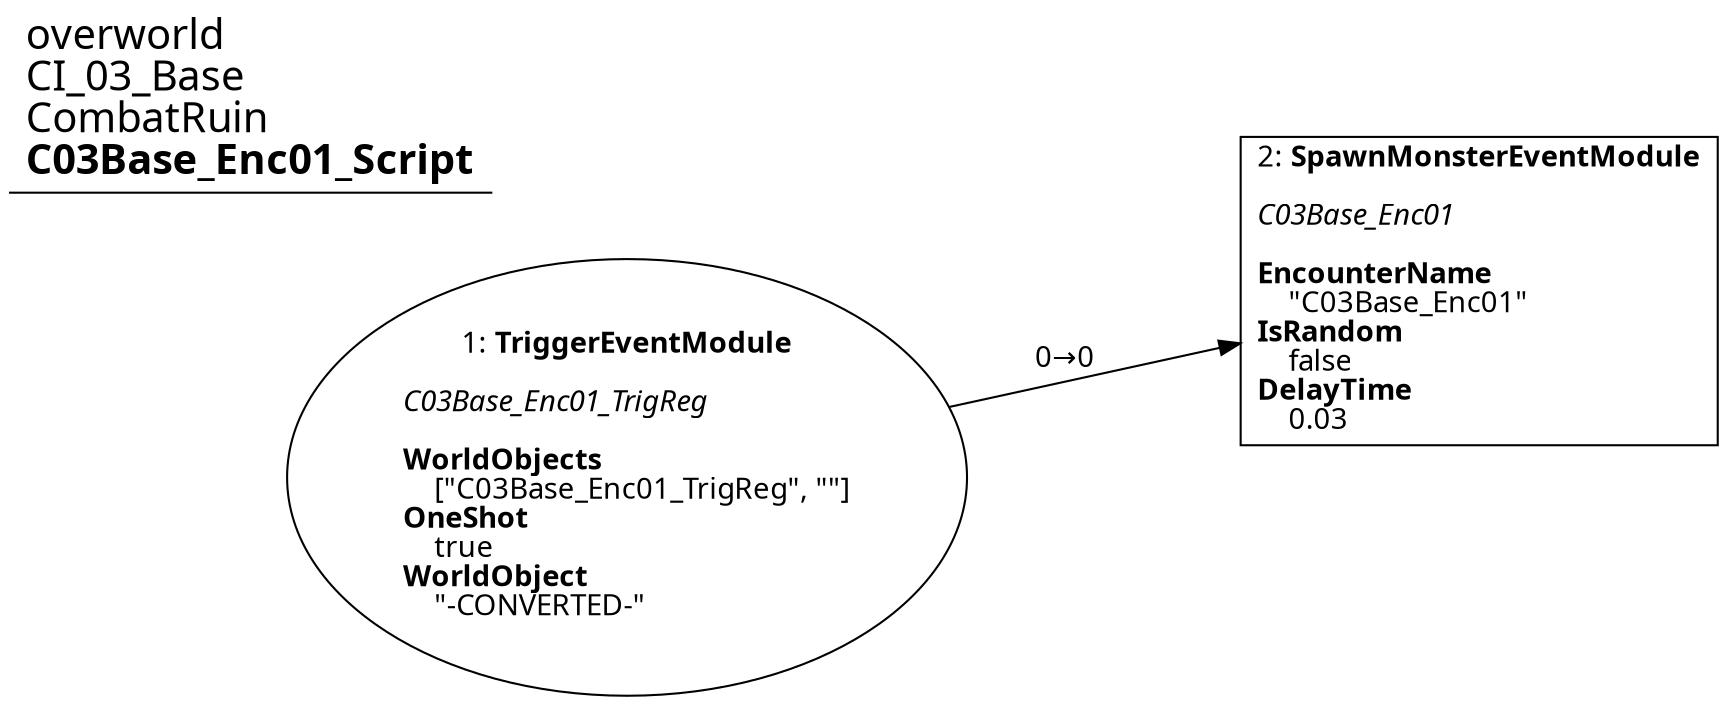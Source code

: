 digraph {
    layout = fdp;
    overlap = prism;
    sep = "+16";
    splines = spline;

    node [ shape = box ];

    graph [ fontname = "Segoe UI" ];
    node [ fontname = "Segoe UI" ];
    edge [ fontname = "Segoe UI" ];

    1 [ label = <1: <b>TriggerEventModule</b><br/><br/><i>C03Base_Enc01_TrigReg<br align="left"/></i><br align="left"/><b>WorldObjects</b><br align="left"/>    [&quot;C03Base_Enc01_TrigReg&quot;, &quot;&quot;]<br align="left"/><b>OneShot</b><br align="left"/>    true<br align="left"/><b>WorldObject</b><br align="left"/>    &quot;-CONVERTED-&quot;<br align="left"/>> ];
    1 [ shape = oval ]
    1 [ pos = "0.16900001,-0.14500001!" ];
    1 -> 2 [ label = "0→0" ];

    2 [ label = <2: <b>SpawnMonsterEventModule</b><br/><br/><i>C03Base_Enc01<br align="left"/></i><br align="left"/><b>EncounterName</b><br align="left"/>    &quot;C03Base_Enc01&quot;<br align="left"/><b>IsRandom</b><br align="left"/>    false<br align="left"/><b>DelayTime</b><br align="left"/>    0.03<br align="left"/>> ];
    2 [ pos = "0.455,-0.14500001!" ];

    title [ pos = "0.16800001,-0.14400001!" ];
    title [ shape = underline ];
    title [ label = <<font point-size="20">overworld<br align="left"/>CI_03_Base<br align="left"/>CombatRuin<br align="left"/><b>C03Base_Enc01_Script</b><br align="left"/></font>> ];
}
